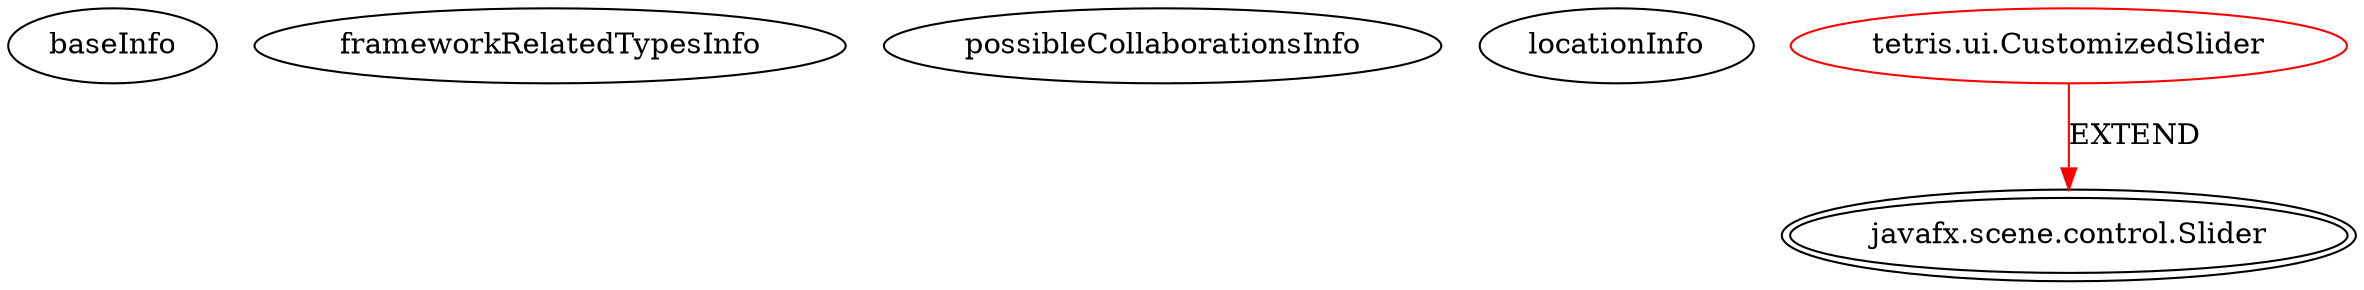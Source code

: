 digraph {
baseInfo[graphId=4370,category="extension_graph",isAnonymous=false,possibleRelation=false]
frameworkRelatedTypesInfo[0="javafx.scene.control.Slider"]
possibleCollaborationsInfo[]
locationInfo[projectName="suxue-tetris",filePath="/suxue-tetris/tetris-master/src/tetris/ui/CustomizedSlider.java",contextSignature="CustomizedSlider",graphId="4370"]
0[label="tetris.ui.CustomizedSlider",vertexType="ROOT_CLIENT_CLASS_DECLARATION",isFrameworkType=false,color=red]
1[label="javafx.scene.control.Slider",vertexType="FRAMEWORK_CLASS_TYPE",isFrameworkType=true,peripheries=2]
0->1[label="EXTEND",color=red]
}
